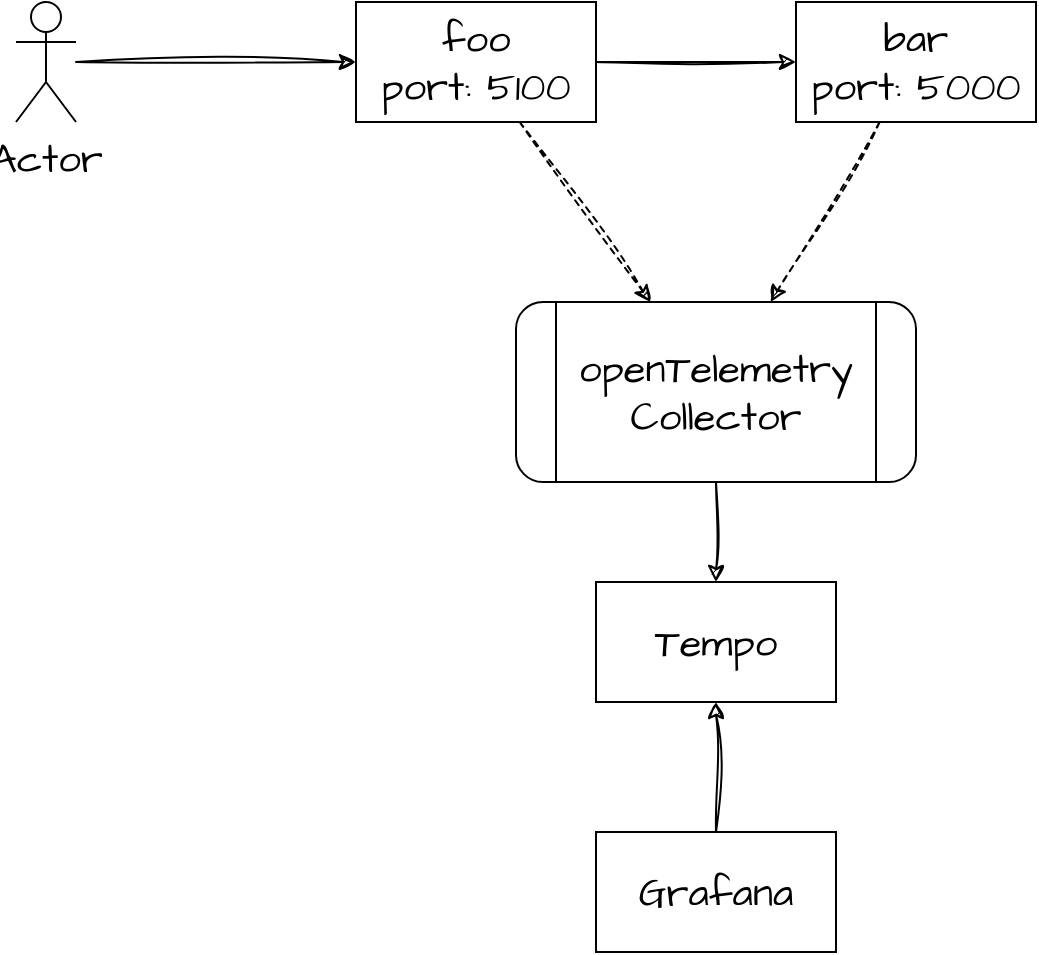 <mxfile version="21.2.8" type="device">
  <diagram name="第 1 页" id="-axCcbAQ0cICq__tWeoS">
    <mxGraphModel dx="1050" dy="751" grid="1" gridSize="10" guides="1" tooltips="1" connect="1" arrows="1" fold="1" page="1" pageScale="1" pageWidth="827" pageHeight="1169" math="0" shadow="0">
      <root>
        <mxCell id="0" />
        <mxCell id="1" parent="0" />
        <mxCell id="VrKag7QcUU4MhWkhy3Z4-6" style="edgeStyle=orthogonalEdgeStyle;rounded=0;sketch=1;hachureGap=4;jiggle=2;curveFitting=1;orthogonalLoop=1;jettySize=auto;html=1;fontFamily=Architects Daughter;fontSource=https%3A%2F%2Ffonts.googleapis.com%2Fcss%3Ffamily%3DArchitects%2BDaughter;fontSize=16;" edge="1" parent="1" source="VrKag7QcUU4MhWkhy3Z4-1" target="VrKag7QcUU4MhWkhy3Z4-2">
          <mxGeometry relative="1" as="geometry" />
        </mxCell>
        <mxCell id="VrKag7QcUU4MhWkhy3Z4-1" value="Actor" style="shape=umlActor;verticalLabelPosition=bottom;verticalAlign=top;html=1;outlineConnect=0;hachureGap=4;fontFamily=Architects Daughter;fontSource=https%3A%2F%2Ffonts.googleapis.com%2Fcss%3Ffamily%3DArchitects%2BDaughter;fontSize=20;" vertex="1" parent="1">
          <mxGeometry x="140" y="170" width="30" height="60" as="geometry" />
        </mxCell>
        <mxCell id="VrKag7QcUU4MhWkhy3Z4-7" style="edgeStyle=orthogonalEdgeStyle;rounded=0;sketch=1;hachureGap=4;jiggle=2;curveFitting=1;orthogonalLoop=1;jettySize=auto;html=1;entryX=0;entryY=0.5;entryDx=0;entryDy=0;fontFamily=Architects Daughter;fontSource=https%3A%2F%2Ffonts.googleapis.com%2Fcss%3Ffamily%3DArchitects%2BDaughter;fontSize=16;" edge="1" parent="1" source="VrKag7QcUU4MhWkhy3Z4-2" target="VrKag7QcUU4MhWkhy3Z4-3">
          <mxGeometry relative="1" as="geometry" />
        </mxCell>
        <mxCell id="VrKag7QcUU4MhWkhy3Z4-8" style="rounded=0;sketch=1;hachureGap=4;jiggle=2;curveFitting=1;orthogonalLoop=1;jettySize=auto;html=1;fontFamily=Architects Daughter;fontSource=https%3A%2F%2Ffonts.googleapis.com%2Fcss%3Ffamily%3DArchitects%2BDaughter;fontSize=16;dashed=1;" edge="1" parent="1" source="VrKag7QcUU4MhWkhy3Z4-2" target="VrKag7QcUU4MhWkhy3Z4-4">
          <mxGeometry relative="1" as="geometry" />
        </mxCell>
        <mxCell id="VrKag7QcUU4MhWkhy3Z4-2" value="foo&lt;br&gt;port: 5100" style="rounded=0;whiteSpace=wrap;html=1;hachureGap=4;fontFamily=Architects Daughter;fontSource=https%3A%2F%2Ffonts.googleapis.com%2Fcss%3Ffamily%3DArchitects%2BDaughter;fontSize=20;" vertex="1" parent="1">
          <mxGeometry x="310" y="170" width="120" height="60" as="geometry" />
        </mxCell>
        <mxCell id="VrKag7QcUU4MhWkhy3Z4-9" style="rounded=0;sketch=1;hachureGap=4;jiggle=2;curveFitting=1;orthogonalLoop=1;jettySize=auto;html=1;fontFamily=Architects Daughter;fontSource=https%3A%2F%2Ffonts.googleapis.com%2Fcss%3Ffamily%3DArchitects%2BDaughter;fontSize=16;dashed=1;" edge="1" parent="1" source="VrKag7QcUU4MhWkhy3Z4-3" target="VrKag7QcUU4MhWkhy3Z4-4">
          <mxGeometry relative="1" as="geometry" />
        </mxCell>
        <mxCell id="VrKag7QcUU4MhWkhy3Z4-3" value="bar&lt;br&gt;port: 5000" style="rounded=0;whiteSpace=wrap;html=1;hachureGap=4;fontFamily=Architects Daughter;fontSource=https%3A%2F%2Ffonts.googleapis.com%2Fcss%3Ffamily%3DArchitects%2BDaughter;fontSize=20;" vertex="1" parent="1">
          <mxGeometry x="530" y="170" width="120" height="60" as="geometry" />
        </mxCell>
        <mxCell id="VrKag7QcUU4MhWkhy3Z4-10" style="edgeStyle=orthogonalEdgeStyle;rounded=0;sketch=1;hachureGap=4;jiggle=2;curveFitting=1;orthogonalLoop=1;jettySize=auto;html=1;entryX=0.5;entryY=0;entryDx=0;entryDy=0;fontFamily=Architects Daughter;fontSource=https%3A%2F%2Ffonts.googleapis.com%2Fcss%3Ffamily%3DArchitects%2BDaughter;fontSize=16;" edge="1" parent="1" source="VrKag7QcUU4MhWkhy3Z4-4" target="VrKag7QcUU4MhWkhy3Z4-5">
          <mxGeometry relative="1" as="geometry" />
        </mxCell>
        <mxCell id="VrKag7QcUU4MhWkhy3Z4-4" value="openTelemetry&lt;br&gt;Collector" style="shape=process;whiteSpace=wrap;html=1;backgroundOutline=1;hachureGap=4;fontFamily=Architects Daughter;fontSource=https%3A%2F%2Ffonts.googleapis.com%2Fcss%3Ffamily%3DArchitects%2BDaughter;fontSize=20;rounded=1;" vertex="1" parent="1">
          <mxGeometry x="390" y="320" width="200" height="90" as="geometry" />
        </mxCell>
        <mxCell id="VrKag7QcUU4MhWkhy3Z4-5" value="Tempo" style="rounded=0;whiteSpace=wrap;html=1;hachureGap=4;fontFamily=Architects Daughter;fontSource=https%3A%2F%2Ffonts.googleapis.com%2Fcss%3Ffamily%3DArchitects%2BDaughter;fontSize=20;" vertex="1" parent="1">
          <mxGeometry x="430" y="460" width="120" height="60" as="geometry" />
        </mxCell>
        <mxCell id="VrKag7QcUU4MhWkhy3Z4-13" style="edgeStyle=orthogonalEdgeStyle;rounded=0;sketch=1;hachureGap=4;jiggle=2;curveFitting=1;orthogonalLoop=1;jettySize=auto;html=1;entryX=0.5;entryY=1;entryDx=0;entryDy=0;fontFamily=Architects Daughter;fontSource=https%3A%2F%2Ffonts.googleapis.com%2Fcss%3Ffamily%3DArchitects%2BDaughter;fontSize=16;" edge="1" parent="1" source="VrKag7QcUU4MhWkhy3Z4-11" target="VrKag7QcUU4MhWkhy3Z4-5">
          <mxGeometry relative="1" as="geometry" />
        </mxCell>
        <mxCell id="VrKag7QcUU4MhWkhy3Z4-11" value="Grafana" style="rounded=0;whiteSpace=wrap;html=1;hachureGap=4;fontFamily=Architects Daughter;fontSource=https%3A%2F%2Ffonts.googleapis.com%2Fcss%3Ffamily%3DArchitects%2BDaughter;fontSize=20;" vertex="1" parent="1">
          <mxGeometry x="430" y="585" width="120" height="60" as="geometry" />
        </mxCell>
      </root>
    </mxGraphModel>
  </diagram>
</mxfile>
